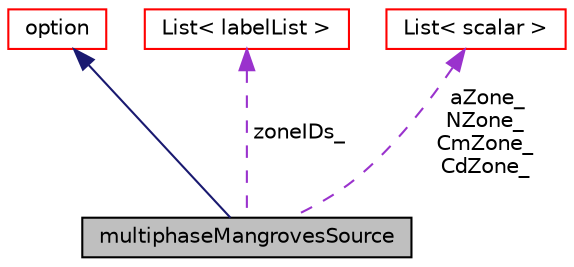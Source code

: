 digraph "multiphaseMangrovesSource"
{
  bgcolor="transparent";
  edge [fontname="Helvetica",fontsize="10",labelfontname="Helvetica",labelfontsize="10"];
  node [fontname="Helvetica",fontsize="10",shape=record];
  Node1 [label="multiphaseMangrovesSource",height=0.2,width=0.4,color="black", fillcolor="grey75", style="filled" fontcolor="black"];
  Node2 -> Node1 [dir="back",color="midnightblue",fontsize="10",style="solid",fontname="Helvetica"];
  Node2 [label="option",height=0.2,width=0.4,color="red",URL="$classFoam_1_1fv_1_1option.html",tooltip="Finite volume options abstract base class. Provides a base set of controls, e.g.: ..."];
  Node3 -> Node1 [dir="back",color="darkorchid3",fontsize="10",style="dashed",label=" zoneIDs_" ,fontname="Helvetica"];
  Node3 [label="List\< labelList \>",height=0.2,width=0.4,color="red",URL="$classFoam_1_1List.html"];
  Node4 -> Node1 [dir="back",color="darkorchid3",fontsize="10",style="dashed",label=" aZone_\nNZone_\nCmZone_\nCdZone_" ,fontname="Helvetica"];
  Node4 [label="List\< scalar \>",height=0.2,width=0.4,color="red",URL="$classFoam_1_1List.html"];
}

